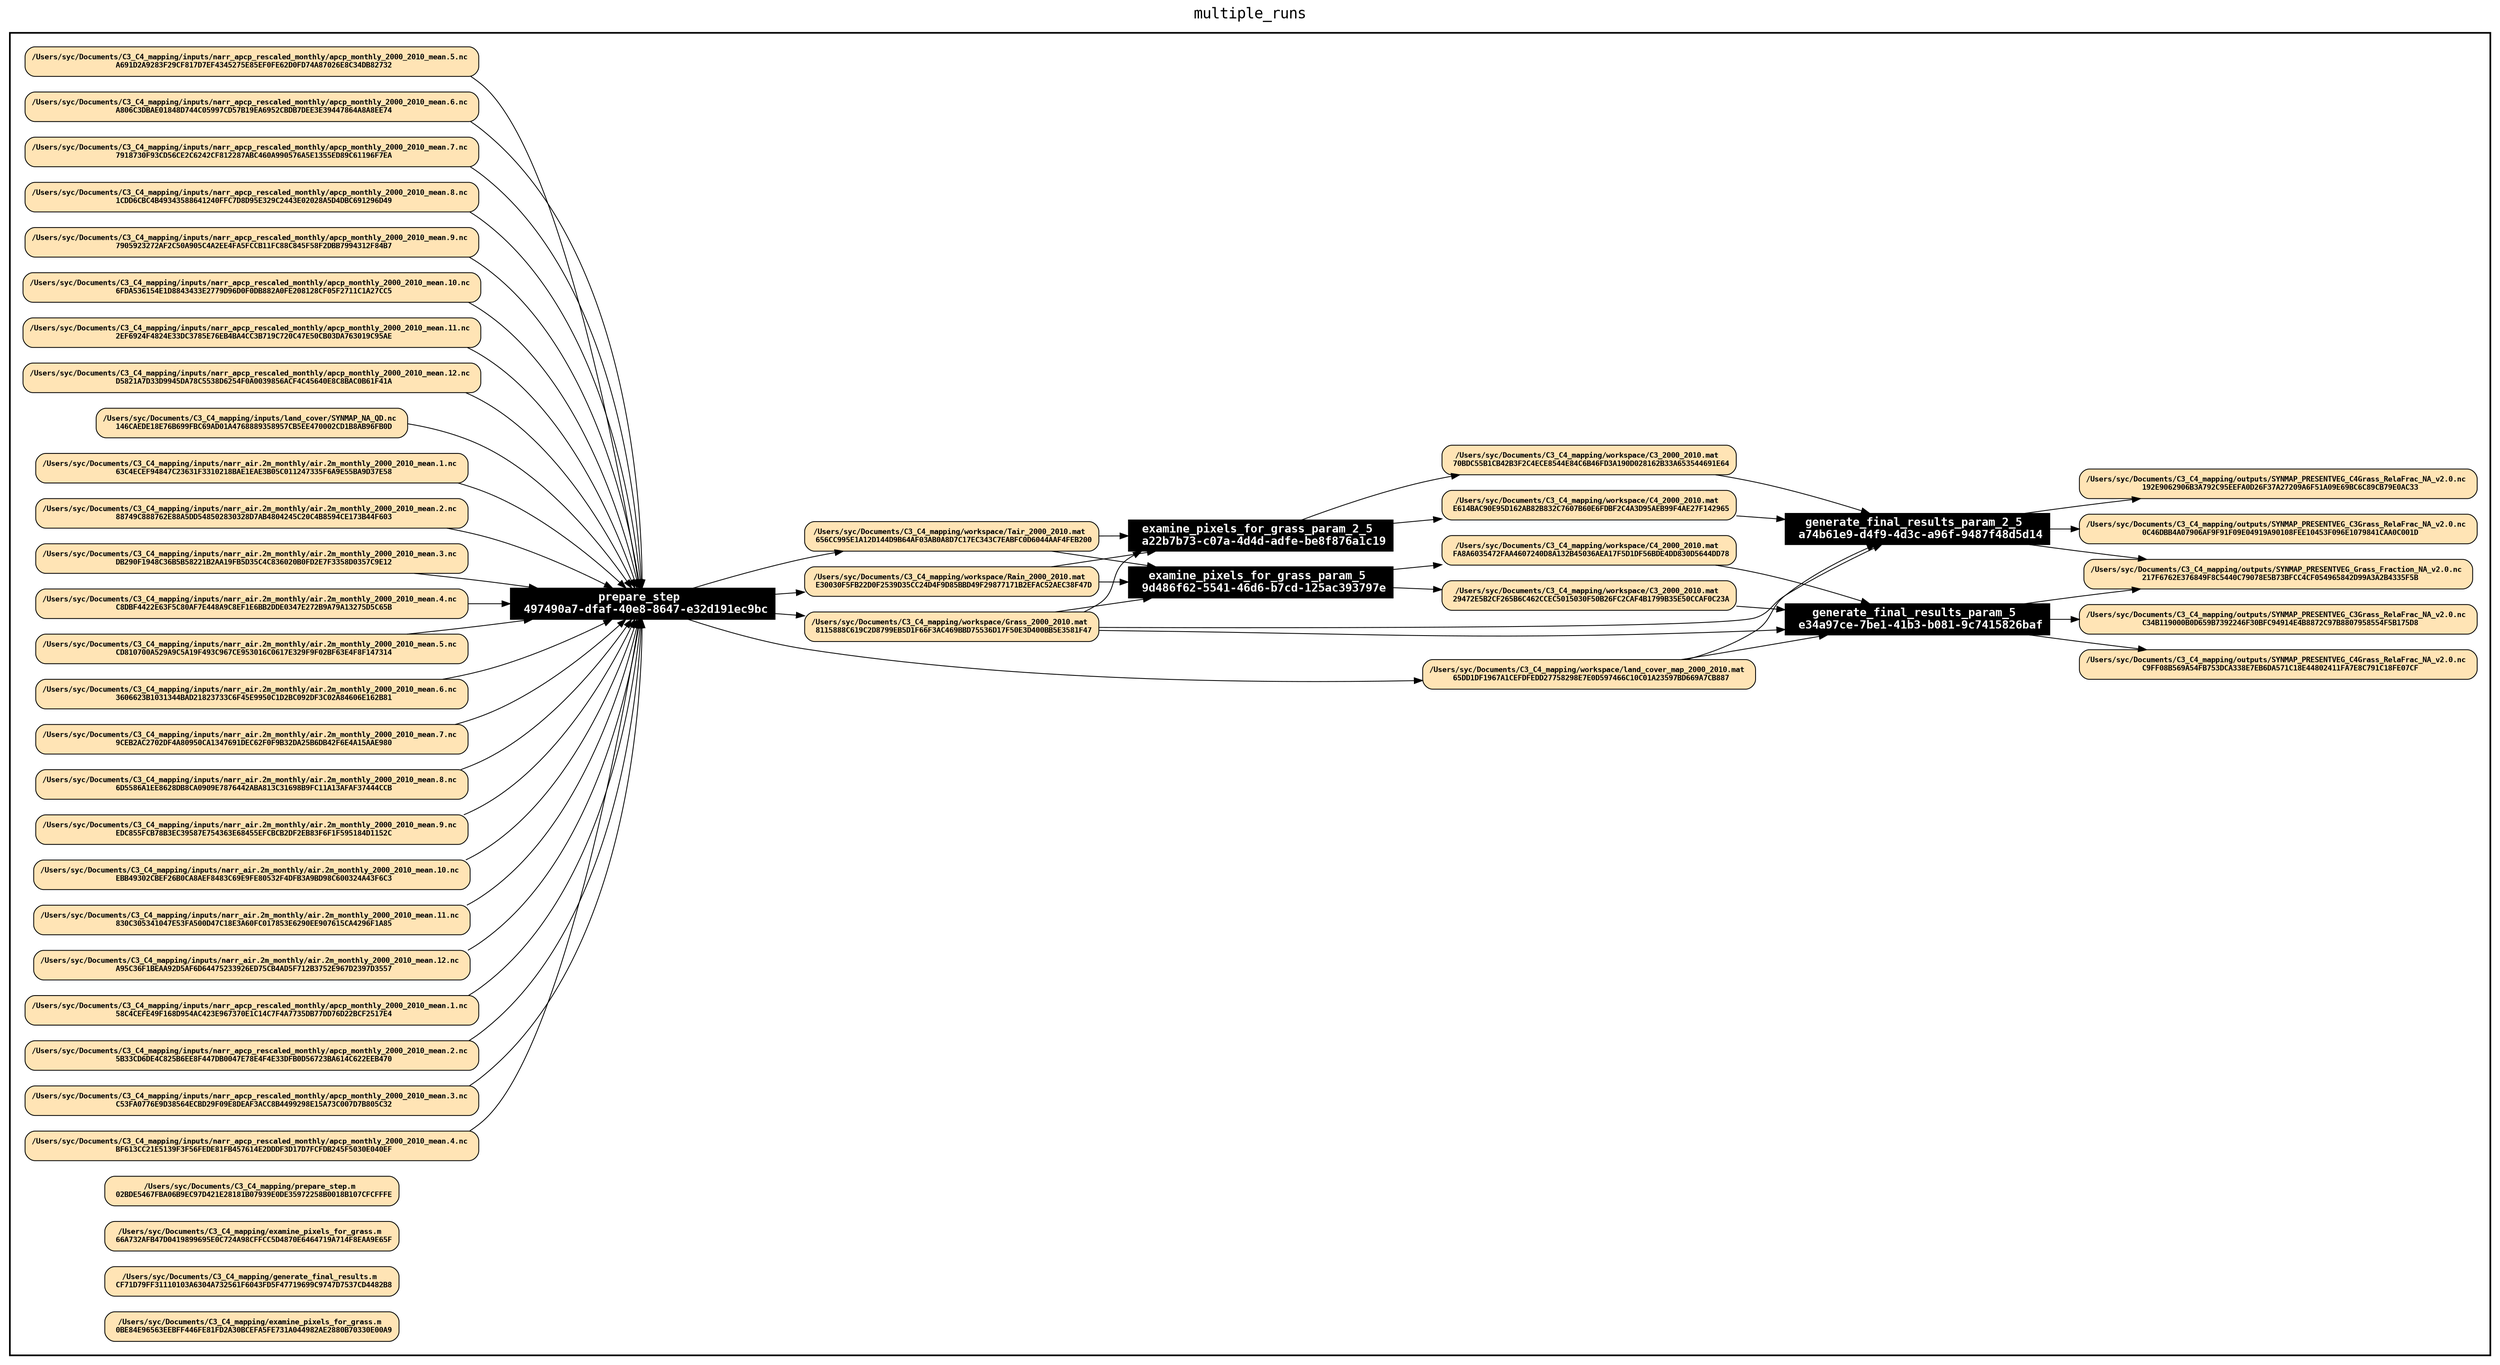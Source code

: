 
digraph rm_data_view {
rankdir=LR
fontname=Courier; fontsize=18; labelloc=t
label="multiple_runs"
subgraph cluster_workflow { label=""; color=black; penwidth=2
subgraph cluster_workflow_inner { label=""; color=white
node[shape=box style=filled fillcolor="black" peripheries=1 fontname="Courier-Bold" fontcolor=white]
"497490a7-dfaf-40e8-8647-e32d191ec9bc" [shape=record label="prepare_step \n 497490a7-dfaf-40e8-8647-e32d191ec9bc"]
"a22b7b73-c07a-4d4d-adfe-be8f876a1c19" [shape=record label="examine_pixels_for_grass_param_2_5 \n a22b7b73-c07a-4d4d-adfe-be8f876a1c19"]
"a74b61e9-d4f9-4d3c-a96f-9487f48d5d14" [shape=record label="generate_final_results_param_2_5 \n a74b61e9-d4f9-4d3c-a96f-9487f48d5d14"]
"9d486f62-5541-46d6-b7cd-125ac393797e" [shape=record label="examine_pixels_for_grass_param_5 \n 9d486f62-5541-46d6-b7cd-125ac393797e"]
"e34a97ce-7be1-41b3-b081-9c7415826baf" [shape=record label="generate_final_results_param_5 \n e34a97ce-7be1-41b3-b081-9c7415826baf"]
node[shape=box style="rounded,filled" fillcolor="#FFE4B5" peripheries=1 fontname="Courier-Bold" fontsize=9 fontcolor=black]
"146CAEDE18E76B699FBC69AD01A4768889358957CB5EE470002CD1B8AB96FB0D" [shape=record label="/Users/syc/Documents/C3_C4_mapping/inputs/land_cover/SYNMAP_NA_QD.nc \n 146CAEDE18E76B699FBC69AD01A4768889358957CB5EE470002CD1B8AB96FB0D"]
"65DD1DF1967A1CEFDFEDD27758298E7E0D597466C10C01A23597BD669A7CB887" [shape=record label="/Users/syc/Documents/C3_C4_mapping/workspace/land_cover_map_2000_2010.mat \n 65DD1DF1967A1CEFDFEDD27758298E7E0D597466C10C01A23597BD669A7CB887"]
"63C4ECEF94847C23631F3310218BAE1EAE3B05C011247335F6A9E55BA9D37E58" [shape=record label="/Users/syc/Documents/C3_C4_mapping/inputs/narr_air.2m_monthly/air.2m_monthly_2000_2010_mean.1.nc \n 63C4ECEF94847C23631F3310218BAE1EAE3B05C011247335F6A9E55BA9D37E58"]
"88749C888762E88A5DD548502830328D7AB4804245C20C4B8594CE173B44F603" [shape=record label="/Users/syc/Documents/C3_C4_mapping/inputs/narr_air.2m_monthly/air.2m_monthly_2000_2010_mean.2.nc \n 88749C888762E88A5DD548502830328D7AB4804245C20C4B8594CE173B44F603"]
"DB290F1948C36B5B58221B2AA19FB5D35C4C836020B0FD2E7F3358D0357C9E12" [shape=record label="/Users/syc/Documents/C3_C4_mapping/inputs/narr_air.2m_monthly/air.2m_monthly_2000_2010_mean.3.nc \n DB290F1948C36B5B58221B2AA19FB5D35C4C836020B0FD2E7F3358D0357C9E12"]
"C8DBF4422E63F5C80AF7E448A9C8EF1E6BB2DDE0347E272B9A79A13275D5C65B" [shape=record label="/Users/syc/Documents/C3_C4_mapping/inputs/narr_air.2m_monthly/air.2m_monthly_2000_2010_mean.4.nc \n C8DBF4422E63F5C80AF7E448A9C8EF1E6BB2DDE0347E272B9A79A13275D5C65B"]
"CD810700A529A9C5A19F493C967CE953016C0617E329F9F02BF63E4F8F147314" [shape=record label="/Users/syc/Documents/C3_C4_mapping/inputs/narr_air.2m_monthly/air.2m_monthly_2000_2010_mean.5.nc \n CD810700A529A9C5A19F493C967CE953016C0617E329F9F02BF63E4F8F147314"]
"3606623B1031344BAD21823733C6F45E9950C1D2BC092DF3C02A84606E162B81" [shape=record label="/Users/syc/Documents/C3_C4_mapping/inputs/narr_air.2m_monthly/air.2m_monthly_2000_2010_mean.6.nc \n 3606623B1031344BAD21823733C6F45E9950C1D2BC092DF3C02A84606E162B81"]
"9CEB2AC2702DF4A80950CA1347691DEC62F0F9B32DA25B6DB42F6E4A15AAE980" [shape=record label="/Users/syc/Documents/C3_C4_mapping/inputs/narr_air.2m_monthly/air.2m_monthly_2000_2010_mean.7.nc \n 9CEB2AC2702DF4A80950CA1347691DEC62F0F9B32DA25B6DB42F6E4A15AAE980"]
"6D5586A1EE8628DB8CA0909E7876442ABA813C31698B9FC11A13AFAF37444CCB" [shape=record label="/Users/syc/Documents/C3_C4_mapping/inputs/narr_air.2m_monthly/air.2m_monthly_2000_2010_mean.8.nc \n 6D5586A1EE8628DB8CA0909E7876442ABA813C31698B9FC11A13AFAF37444CCB"]
"EDC855FCB78B3EC39587E754363E68455EFCBCB2DF2EB83F6F1F595184D1152C" [shape=record label="/Users/syc/Documents/C3_C4_mapping/inputs/narr_air.2m_monthly/air.2m_monthly_2000_2010_mean.9.nc \n EDC855FCB78B3EC39587E754363E68455EFCBCB2DF2EB83F6F1F595184D1152C"]
"EBB49302CBEF26B0CA8AEF8483C69E9FE80532F4DFB3A9BD98C600324A43F6C3" [shape=record label="/Users/syc/Documents/C3_C4_mapping/inputs/narr_air.2m_monthly/air.2m_monthly_2000_2010_mean.10.nc \n EBB49302CBEF26B0CA8AEF8483C69E9FE80532F4DFB3A9BD98C600324A43F6C3"]
"830C305341047E53FA500D47C18E3A60FC017853E6290EE907615CA4296F1A85" [shape=record label="/Users/syc/Documents/C3_C4_mapping/inputs/narr_air.2m_monthly/air.2m_monthly_2000_2010_mean.11.nc \n 830C305341047E53FA500D47C18E3A60FC017853E6290EE907615CA4296F1A85"]
"A95C36F1BEAA92D5AF6D64475233926ED75CB4AD5F712B3752E967D2397D3557" [shape=record label="/Users/syc/Documents/C3_C4_mapping/inputs/narr_air.2m_monthly/air.2m_monthly_2000_2010_mean.12.nc \n A95C36F1BEAA92D5AF6D64475233926ED75CB4AD5F712B3752E967D2397D3557"]
"656CC995E1A12D144D9B64AF03AB0A8D7C17EC343C7EABFC0D6044AAF4FEB200" [shape=record label="/Users/syc/Documents/C3_C4_mapping/workspace/Tair_2000_2010.mat \n 656CC995E1A12D144D9B64AF03AB0A8D7C17EC343C7EABFC0D6044AAF4FEB200"]
"58C4CEFE49F168D954AC423E967370E1C14C7F4A7735DB77DD76D22BCF2517E4" [shape=record label="/Users/syc/Documents/C3_C4_mapping/inputs/narr_apcp_rescaled_monthly/apcp_monthly_2000_2010_mean.1.nc \n 58C4CEFE49F168D954AC423E967370E1C14C7F4A7735DB77DD76D22BCF2517E4"]
"5B33CD6DE4C825B6EE8F447DB0047E78E4F4E33DFB0D56723BA614C622EEB470" [shape=record label="/Users/syc/Documents/C3_C4_mapping/inputs/narr_apcp_rescaled_monthly/apcp_monthly_2000_2010_mean.2.nc \n 5B33CD6DE4C825B6EE8F447DB0047E78E4F4E33DFB0D56723BA614C622EEB470"]
"C53FA0776E9D38564ECBD29F09E8DEAF3ACC8B4499298E15A73C007D7B805C32" [shape=record label="/Users/syc/Documents/C3_C4_mapping/inputs/narr_apcp_rescaled_monthly/apcp_monthly_2000_2010_mean.3.nc \n C53FA0776E9D38564ECBD29F09E8DEAF3ACC8B4499298E15A73C007D7B805C32"]
"BF613CC21E5139F3F56FEDE81FB457614E2DDDF3D17D7FCFDB245F5030E040EF" [shape=record label="/Users/syc/Documents/C3_C4_mapping/inputs/narr_apcp_rescaled_monthly/apcp_monthly_2000_2010_mean.4.nc \n BF613CC21E5139F3F56FEDE81FB457614E2DDDF3D17D7FCFDB245F5030E040EF"]
"A691D2A9283F29CF817D7EF4345275E85EF0FE62D0FD74A87026E8C34DB82732" [shape=record label="/Users/syc/Documents/C3_C4_mapping/inputs/narr_apcp_rescaled_monthly/apcp_monthly_2000_2010_mean.5.nc \n A691D2A9283F29CF817D7EF4345275E85EF0FE62D0FD74A87026E8C34DB82732"]
"A806C3DBAE01848D744C05997CD57B19EA6952CBDB7DEE3E39447864A8A8EE74" [shape=record label="/Users/syc/Documents/C3_C4_mapping/inputs/narr_apcp_rescaled_monthly/apcp_monthly_2000_2010_mean.6.nc \n A806C3DBAE01848D744C05997CD57B19EA6952CBDB7DEE3E39447864A8A8EE74"]
"7918730F93CD56CE2C6242CF812287ABC460A990576A5E1355ED89C61196F7EA" [shape=record label="/Users/syc/Documents/C3_C4_mapping/inputs/narr_apcp_rescaled_monthly/apcp_monthly_2000_2010_mean.7.nc \n 7918730F93CD56CE2C6242CF812287ABC460A990576A5E1355ED89C61196F7EA"]
"1CDD6CBC4B49343588641240FFC7D8D95E329C2443E02028A5D4DBC691296D49" [shape=record label="/Users/syc/Documents/C3_C4_mapping/inputs/narr_apcp_rescaled_monthly/apcp_monthly_2000_2010_mean.8.nc \n 1CDD6CBC4B49343588641240FFC7D8D95E329C2443E02028A5D4DBC691296D49"]
"7905923272AF2C50A905C4A2EE4FA5FCCB11FC88C845F58F2DBB7994312F84B7" [shape=record label="/Users/syc/Documents/C3_C4_mapping/inputs/narr_apcp_rescaled_monthly/apcp_monthly_2000_2010_mean.9.nc \n 7905923272AF2C50A905C4A2EE4FA5FCCB11FC88C845F58F2DBB7994312F84B7"]
"6FDA536154E1D8843433E2779D96D0F0DB882A0FE208128CF05F2711C1A27CC5" [shape=record label="/Users/syc/Documents/C3_C4_mapping/inputs/narr_apcp_rescaled_monthly/apcp_monthly_2000_2010_mean.10.nc \n 6FDA536154E1D8843433E2779D96D0F0DB882A0FE208128CF05F2711C1A27CC5"]
"2EF6924F4824E33DC3785E76EB4BA4CC3B719C720C47E50CB03DA763019C95AE" [shape=record label="/Users/syc/Documents/C3_C4_mapping/inputs/narr_apcp_rescaled_monthly/apcp_monthly_2000_2010_mean.11.nc \n 2EF6924F4824E33DC3785E76EB4BA4CC3B719C720C47E50CB03DA763019C95AE"]
"D5821A7D33D9945DA78C5538D6254F0A0039856ACF4C45640E8C8BAC0B61F41A" [shape=record label="/Users/syc/Documents/C3_C4_mapping/inputs/narr_apcp_rescaled_monthly/apcp_monthly_2000_2010_mean.12.nc \n D5821A7D33D9945DA78C5538D6254F0A0039856ACF4C45640E8C8BAC0B61F41A"]
"E30030F5FB22D0F2539D35CC24D4F9D85BBD49F29877171B2EFAC52AEC38F47D" [shape=record label="/Users/syc/Documents/C3_C4_mapping/workspace/Rain_2000_2010.mat \n E30030F5FB22D0F2539D35CC24D4F9D85BBD49F29877171B2EFAC52AEC38F47D"]
"8115888C619C2D8799EB5D1F66F3AC469BBD75536D17F50E3D400BB5E3581F47" [shape=record label="/Users/syc/Documents/C3_C4_mapping/workspace/Grass_2000_2010.mat \n 8115888C619C2D8799EB5D1F66F3AC469BBD75536D17F50E3D400BB5E3581F47"]
"02BDE5467FBA06B9EC97D421E28181B07939E0DE35972258B0018B107CFCFFFE" [shape=record label="/Users/syc/Documents/C3_C4_mapping/prepare_step.m \n 02BDE5467FBA06B9EC97D421E28181B07939E0DE35972258B0018B107CFCFFFE"]
"656CC995E1A12D144D9B64AF03AB0A8D7C17EC343C7EABFC0D6044AAF4FEB200" [shape=record label="/Users/syc/Documents/C3_C4_mapping/workspace/Tair_2000_2010.mat \n 656CC995E1A12D144D9B64AF03AB0A8D7C17EC343C7EABFC0D6044AAF4FEB200"]
"E30030F5FB22D0F2539D35CC24D4F9D85BBD49F29877171B2EFAC52AEC38F47D" [shape=record label="/Users/syc/Documents/C3_C4_mapping/workspace/Rain_2000_2010.mat \n E30030F5FB22D0F2539D35CC24D4F9D85BBD49F29877171B2EFAC52AEC38F47D"]
"8115888C619C2D8799EB5D1F66F3AC469BBD75536D17F50E3D400BB5E3581F47" [shape=record label="/Users/syc/Documents/C3_C4_mapping/workspace/Grass_2000_2010.mat \n 8115888C619C2D8799EB5D1F66F3AC469BBD75536D17F50E3D400BB5E3581F47"]
"70BDC55B1CB42B3F2C4ECE8544E84C6B46FD3A190D028162B33A653544691E64" [shape=record label="/Users/syc/Documents/C3_C4_mapping/workspace/C3_2000_2010.mat \n 70BDC55B1CB42B3F2C4ECE8544E84C6B46FD3A190D028162B33A653544691E64"]
"E614BAC90E95D162AB82B832C7607B60E6FDBF2C4A3D95AEB99F4AE27F142965" [shape=record label="/Users/syc/Documents/C3_C4_mapping/workspace/C4_2000_2010.mat \n E614BAC90E95D162AB82B832C7607B60E6FDBF2C4A3D95AEB99F4AE27F142965"]
"66A732AFB47D0419899695E0C724A98CFFCC5D4870E6464719A714F8EAA9E65F" [shape=record label="/Users/syc/Documents/C3_C4_mapping/examine_pixels_for_grass.m \n 66A732AFB47D0419899695E0C724A98CFFCC5D4870E6464719A714F8EAA9E65F"]
"8115888C619C2D8799EB5D1F66F3AC469BBD75536D17F50E3D400BB5E3581F47" [shape=record label="/Users/syc/Documents/C3_C4_mapping/workspace/Grass_2000_2010.mat \n 8115888C619C2D8799EB5D1F66F3AC469BBD75536D17F50E3D400BB5E3581F47"]
"65DD1DF1967A1CEFDFEDD27758298E7E0D597466C10C01A23597BD669A7CB887" [shape=record label="/Users/syc/Documents/C3_C4_mapping/workspace/land_cover_map_2000_2010.mat \n 65DD1DF1967A1CEFDFEDD27758298E7E0D597466C10C01A23597BD669A7CB887"]
"70BDC55B1CB42B3F2C4ECE8544E84C6B46FD3A190D028162B33A653544691E64" [shape=record label="/Users/syc/Documents/C3_C4_mapping/workspace/C3_2000_2010.mat \n 70BDC55B1CB42B3F2C4ECE8544E84C6B46FD3A190D028162B33A653544691E64"]
"E614BAC90E95D162AB82B832C7607B60E6FDBF2C4A3D95AEB99F4AE27F142965" [shape=record label="/Users/syc/Documents/C3_C4_mapping/workspace/C4_2000_2010.mat \n E614BAC90E95D162AB82B832C7607B60E6FDBF2C4A3D95AEB99F4AE27F142965"]
"0C46DBB4A07906AF9F91F09E04919A90108FEE10453F096E1079841CAA0C001D" [shape=record label="/Users/syc/Documents/C3_C4_mapping/outputs/SYNMAP_PRESENTVEG_C3Grass_RelaFrac_NA_v2.0.nc \n 0C46DBB4A07906AF9F91F09E04919A90108FEE10453F096E1079841CAA0C001D"]
"192E9062906B3A792C95EEFA0D26F37A27209A6F51A09E69BC6C89CB79E0AC33" [shape=record label="/Users/syc/Documents/C3_C4_mapping/outputs/SYNMAP_PRESENTVEG_C4Grass_RelaFrac_NA_v2.0.nc \n 192E9062906B3A792C95EEFA0D26F37A27209A6F51A09E69BC6C89CB79E0AC33"]
"217F6762E376849F8C5440C79078E5B73BFCC4CF054965842D99A3A2B4335F5B" [shape=record label="/Users/syc/Documents/C3_C4_mapping/outputs/SYNMAP_PRESENTVEG_Grass_Fraction_NA_v2.0.nc \n 217F6762E376849F8C5440C79078E5B73BFCC4CF054965842D99A3A2B4335F5B"]
"CF71D79FF31110103A6304A732561F6043FD5F47719699C9747D7537CD4482B8" [shape=record label="/Users/syc/Documents/C3_C4_mapping/generate_final_results.m \n CF71D79FF31110103A6304A732561F6043FD5F47719699C9747D7537CD4482B8"]
"656CC995E1A12D144D9B64AF03AB0A8D7C17EC343C7EABFC0D6044AAF4FEB200" [shape=record label="/Users/syc/Documents/C3_C4_mapping/workspace/Tair_2000_2010.mat \n 656CC995E1A12D144D9B64AF03AB0A8D7C17EC343C7EABFC0D6044AAF4FEB200"]
"E30030F5FB22D0F2539D35CC24D4F9D85BBD49F29877171B2EFAC52AEC38F47D" [shape=record label="/Users/syc/Documents/C3_C4_mapping/workspace/Rain_2000_2010.mat \n E30030F5FB22D0F2539D35CC24D4F9D85BBD49F29877171B2EFAC52AEC38F47D"]
"8115888C619C2D8799EB5D1F66F3AC469BBD75536D17F50E3D400BB5E3581F47" [shape=record label="/Users/syc/Documents/C3_C4_mapping/workspace/Grass_2000_2010.mat \n 8115888C619C2D8799EB5D1F66F3AC469BBD75536D17F50E3D400BB5E3581F47"]
"29472E5B2CF265B6C462CCEC5015030F50B26FC2CAF4B1799B35E50CCAF0C23A" [shape=record label="/Users/syc/Documents/C3_C4_mapping/workspace/C3_2000_2010.mat \n 29472E5B2CF265B6C462CCEC5015030F50B26FC2CAF4B1799B35E50CCAF0C23A"]
"FA8A6035472FAA4607240D8A132B45036AEA17F5D1DF56BDE4DD830D5644DD78" [shape=record label="/Users/syc/Documents/C3_C4_mapping/workspace/C4_2000_2010.mat \n FA8A6035472FAA4607240D8A132B45036AEA17F5D1DF56BDE4DD830D5644DD78"]
"0BE84E96563EEBFF446FE81FD2A30BCEFA5FE731A044982AE2880B70330E00A9" [shape=record label="/Users/syc/Documents/C3_C4_mapping/examine_pixels_for_grass.m \n 0BE84E96563EEBFF446FE81FD2A30BCEFA5FE731A044982AE2880B70330E00A9"]
"8115888C619C2D8799EB5D1F66F3AC469BBD75536D17F50E3D400BB5E3581F47" [shape=record label="/Users/syc/Documents/C3_C4_mapping/workspace/Grass_2000_2010.mat \n 8115888C619C2D8799EB5D1F66F3AC469BBD75536D17F50E3D400BB5E3581F47"]
"65DD1DF1967A1CEFDFEDD27758298E7E0D597466C10C01A23597BD669A7CB887" [shape=record label="/Users/syc/Documents/C3_C4_mapping/workspace/land_cover_map_2000_2010.mat \n 65DD1DF1967A1CEFDFEDD27758298E7E0D597466C10C01A23597BD669A7CB887"]
"29472E5B2CF265B6C462CCEC5015030F50B26FC2CAF4B1799B35E50CCAF0C23A" [shape=record label="/Users/syc/Documents/C3_C4_mapping/workspace/C3_2000_2010.mat \n 29472E5B2CF265B6C462CCEC5015030F50B26FC2CAF4B1799B35E50CCAF0C23A"]
"FA8A6035472FAA4607240D8A132B45036AEA17F5D1DF56BDE4DD830D5644DD78" [shape=record label="/Users/syc/Documents/C3_C4_mapping/workspace/C4_2000_2010.mat \n FA8A6035472FAA4607240D8A132B45036AEA17F5D1DF56BDE4DD830D5644DD78"]
"C34B119000B0D659B7392246F30BFC94914E4B8872C97B8807958554F5B175D8" [shape=record label="/Users/syc/Documents/C3_C4_mapping/outputs/SYNMAP_PRESENTVEG_C3Grass_RelaFrac_NA_v2.0.nc \n C34B119000B0D659B7392246F30BFC94914E4B8872C97B8807958554F5B175D8"]
"C9FF08B569A54FB753DCA338E7EB6DA571C18E44802411FA7E8C791C18FE07CF" [shape=record label="/Users/syc/Documents/C3_C4_mapping/outputs/SYNMAP_PRESENTVEG_C4Grass_RelaFrac_NA_v2.0.nc \n C9FF08B569A54FB753DCA338E7EB6DA571C18E44802411FA7E8C791C18FE07CF"]
"217F6762E376849F8C5440C79078E5B73BFCC4CF054965842D99A3A2B4335F5B" [shape=record label="/Users/syc/Documents/C3_C4_mapping/outputs/SYNMAP_PRESENTVEG_Grass_Fraction_NA_v2.0.nc \n 217F6762E376849F8C5440C79078E5B73BFCC4CF054965842D99A3A2B4335F5B"]
"CF71D79FF31110103A6304A732561F6043FD5F47719699C9747D7537CD4482B8" [shape=record label="/Users/syc/Documents/C3_C4_mapping/generate_final_results.m \n CF71D79FF31110103A6304A732561F6043FD5F47719699C9747D7537CD4482B8"]
}}
"146CAEDE18E76B699FBC69AD01A4768889358957CB5EE470002CD1B8AB96FB0D" -> "497490a7-dfaf-40e8-8647-e32d191ec9bc"
"63C4ECEF94847C23631F3310218BAE1EAE3B05C011247335F6A9E55BA9D37E58" -> "497490a7-dfaf-40e8-8647-e32d191ec9bc"
"88749C888762E88A5DD548502830328D7AB4804245C20C4B8594CE173B44F603" -> "497490a7-dfaf-40e8-8647-e32d191ec9bc"
"DB290F1948C36B5B58221B2AA19FB5D35C4C836020B0FD2E7F3358D0357C9E12" -> "497490a7-dfaf-40e8-8647-e32d191ec9bc"
"C8DBF4422E63F5C80AF7E448A9C8EF1E6BB2DDE0347E272B9A79A13275D5C65B" -> "497490a7-dfaf-40e8-8647-e32d191ec9bc"
"CD810700A529A9C5A19F493C967CE953016C0617E329F9F02BF63E4F8F147314" -> "497490a7-dfaf-40e8-8647-e32d191ec9bc"
"3606623B1031344BAD21823733C6F45E9950C1D2BC092DF3C02A84606E162B81" -> "497490a7-dfaf-40e8-8647-e32d191ec9bc"
"9CEB2AC2702DF4A80950CA1347691DEC62F0F9B32DA25B6DB42F6E4A15AAE980" -> "497490a7-dfaf-40e8-8647-e32d191ec9bc"
"6D5586A1EE8628DB8CA0909E7876442ABA813C31698B9FC11A13AFAF37444CCB" -> "497490a7-dfaf-40e8-8647-e32d191ec9bc"
"EDC855FCB78B3EC39587E754363E68455EFCBCB2DF2EB83F6F1F595184D1152C" -> "497490a7-dfaf-40e8-8647-e32d191ec9bc"
"EBB49302CBEF26B0CA8AEF8483C69E9FE80532F4DFB3A9BD98C600324A43F6C3" -> "497490a7-dfaf-40e8-8647-e32d191ec9bc"
"830C305341047E53FA500D47C18E3A60FC017853E6290EE907615CA4296F1A85" -> "497490a7-dfaf-40e8-8647-e32d191ec9bc"
"A95C36F1BEAA92D5AF6D64475233926ED75CB4AD5F712B3752E967D2397D3557" -> "497490a7-dfaf-40e8-8647-e32d191ec9bc"
"58C4CEFE49F168D954AC423E967370E1C14C7F4A7735DB77DD76D22BCF2517E4" -> "497490a7-dfaf-40e8-8647-e32d191ec9bc"
"5B33CD6DE4C825B6EE8F447DB0047E78E4F4E33DFB0D56723BA614C622EEB470" -> "497490a7-dfaf-40e8-8647-e32d191ec9bc"
"C53FA0776E9D38564ECBD29F09E8DEAF3ACC8B4499298E15A73C007D7B805C32" -> "497490a7-dfaf-40e8-8647-e32d191ec9bc"
"BF613CC21E5139F3F56FEDE81FB457614E2DDDF3D17D7FCFDB245F5030E040EF" -> "497490a7-dfaf-40e8-8647-e32d191ec9bc"
"A691D2A9283F29CF817D7EF4345275E85EF0FE62D0FD74A87026E8C34DB82732" -> "497490a7-dfaf-40e8-8647-e32d191ec9bc"
"A806C3DBAE01848D744C05997CD57B19EA6952CBDB7DEE3E39447864A8A8EE74" -> "497490a7-dfaf-40e8-8647-e32d191ec9bc"
"7918730F93CD56CE2C6242CF812287ABC460A990576A5E1355ED89C61196F7EA" -> "497490a7-dfaf-40e8-8647-e32d191ec9bc"
"1CDD6CBC4B49343588641240FFC7D8D95E329C2443E02028A5D4DBC691296D49" -> "497490a7-dfaf-40e8-8647-e32d191ec9bc"
"7905923272AF2C50A905C4A2EE4FA5FCCB11FC88C845F58F2DBB7994312F84B7" -> "497490a7-dfaf-40e8-8647-e32d191ec9bc"
"6FDA536154E1D8843433E2779D96D0F0DB882A0FE208128CF05F2711C1A27CC5" -> "497490a7-dfaf-40e8-8647-e32d191ec9bc"
"2EF6924F4824E33DC3785E76EB4BA4CC3B719C720C47E50CB03DA763019C95AE" -> "497490a7-dfaf-40e8-8647-e32d191ec9bc"
"D5821A7D33D9945DA78C5538D6254F0A0039856ACF4C45640E8C8BAC0B61F41A" -> "497490a7-dfaf-40e8-8647-e32d191ec9bc"
"656CC995E1A12D144D9B64AF03AB0A8D7C17EC343C7EABFC0D6044AAF4FEB200" -> "a22b7b73-c07a-4d4d-adfe-be8f876a1c19"
"E30030F5FB22D0F2539D35CC24D4F9D85BBD49F29877171B2EFAC52AEC38F47D" -> "a22b7b73-c07a-4d4d-adfe-be8f876a1c19"
"8115888C619C2D8799EB5D1F66F3AC469BBD75536D17F50E3D400BB5E3581F47" -> "a22b7b73-c07a-4d4d-adfe-be8f876a1c19"
"8115888C619C2D8799EB5D1F66F3AC469BBD75536D17F50E3D400BB5E3581F47" -> "a74b61e9-d4f9-4d3c-a96f-9487f48d5d14"
"65DD1DF1967A1CEFDFEDD27758298E7E0D597466C10C01A23597BD669A7CB887" -> "a74b61e9-d4f9-4d3c-a96f-9487f48d5d14"
"70BDC55B1CB42B3F2C4ECE8544E84C6B46FD3A190D028162B33A653544691E64" -> "a74b61e9-d4f9-4d3c-a96f-9487f48d5d14"
"E614BAC90E95D162AB82B832C7607B60E6FDBF2C4A3D95AEB99F4AE27F142965" -> "a74b61e9-d4f9-4d3c-a96f-9487f48d5d14"
"656CC995E1A12D144D9B64AF03AB0A8D7C17EC343C7EABFC0D6044AAF4FEB200" -> "9d486f62-5541-46d6-b7cd-125ac393797e"
"E30030F5FB22D0F2539D35CC24D4F9D85BBD49F29877171B2EFAC52AEC38F47D" -> "9d486f62-5541-46d6-b7cd-125ac393797e"
"8115888C619C2D8799EB5D1F66F3AC469BBD75536D17F50E3D400BB5E3581F47" -> "9d486f62-5541-46d6-b7cd-125ac393797e"
"8115888C619C2D8799EB5D1F66F3AC469BBD75536D17F50E3D400BB5E3581F47" -> "e34a97ce-7be1-41b3-b081-9c7415826baf"
"65DD1DF1967A1CEFDFEDD27758298E7E0D597466C10C01A23597BD669A7CB887" -> "e34a97ce-7be1-41b3-b081-9c7415826baf"
"29472E5B2CF265B6C462CCEC5015030F50B26FC2CAF4B1799B35E50CCAF0C23A" -> "e34a97ce-7be1-41b3-b081-9c7415826baf"
"FA8A6035472FAA4607240D8A132B45036AEA17F5D1DF56BDE4DD830D5644DD78" -> "e34a97ce-7be1-41b3-b081-9c7415826baf"
"497490a7-dfaf-40e8-8647-e32d191ec9bc" -> "65DD1DF1967A1CEFDFEDD27758298E7E0D597466C10C01A23597BD669A7CB887"
"497490a7-dfaf-40e8-8647-e32d191ec9bc" -> "656CC995E1A12D144D9B64AF03AB0A8D7C17EC343C7EABFC0D6044AAF4FEB200"
"497490a7-dfaf-40e8-8647-e32d191ec9bc" -> "E30030F5FB22D0F2539D35CC24D4F9D85BBD49F29877171B2EFAC52AEC38F47D"
"497490a7-dfaf-40e8-8647-e32d191ec9bc" -> "8115888C619C2D8799EB5D1F66F3AC469BBD75536D17F50E3D400BB5E3581F47"
"a22b7b73-c07a-4d4d-adfe-be8f876a1c19" -> "70BDC55B1CB42B3F2C4ECE8544E84C6B46FD3A190D028162B33A653544691E64"
"a22b7b73-c07a-4d4d-adfe-be8f876a1c19" -> "E614BAC90E95D162AB82B832C7607B60E6FDBF2C4A3D95AEB99F4AE27F142965"
"a74b61e9-d4f9-4d3c-a96f-9487f48d5d14" -> "0C46DBB4A07906AF9F91F09E04919A90108FEE10453F096E1079841CAA0C001D"
"a74b61e9-d4f9-4d3c-a96f-9487f48d5d14" -> "192E9062906B3A792C95EEFA0D26F37A27209A6F51A09E69BC6C89CB79E0AC33"
"a74b61e9-d4f9-4d3c-a96f-9487f48d5d14" -> "217F6762E376849F8C5440C79078E5B73BFCC4CF054965842D99A3A2B4335F5B"
"9d486f62-5541-46d6-b7cd-125ac393797e" -> "29472E5B2CF265B6C462CCEC5015030F50B26FC2CAF4B1799B35E50CCAF0C23A"
"9d486f62-5541-46d6-b7cd-125ac393797e" -> "FA8A6035472FAA4607240D8A132B45036AEA17F5D1DF56BDE4DD830D5644DD78"
"e34a97ce-7be1-41b3-b081-9c7415826baf" -> "C34B119000B0D659B7392246F30BFC94914E4B8872C97B8807958554F5B175D8"
"e34a97ce-7be1-41b3-b081-9c7415826baf" -> "C9FF08B569A54FB753DCA338E7EB6DA571C18E44802411FA7E8C791C18FE07CF"
"e34a97ce-7be1-41b3-b081-9c7415826baf" -> "217F6762E376849F8C5440C79078E5B73BFCC4CF054965842D99A3A2B4335F5B"
}

